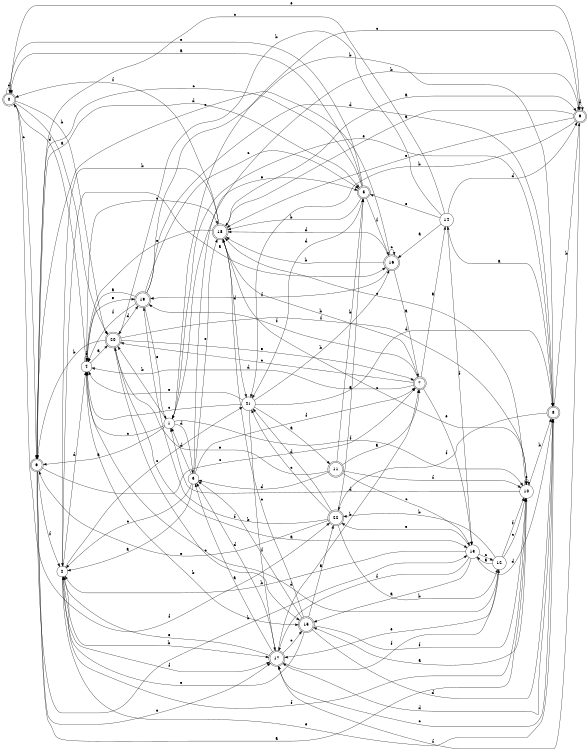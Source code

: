 digraph n19_9 {
__start0 [label="" shape="none"];

rankdir=LR;
size="8,5";

s0 [style="rounded,filled", color="black", fillcolor="white" shape="doublecircle", label="0"];
s1 [style="filled", color="black", fillcolor="white" shape="circle", label="1"];
s2 [style="filled", color="black", fillcolor="white" shape="circle", label="2"];
s3 [style="filled", color="black", fillcolor="white" shape="circle", label="3"];
s4 [style="filled", color="black", fillcolor="white" shape="circle", label="4"];
s5 [style="rounded,filled", color="black", fillcolor="white" shape="doublecircle", label="5"];
s6 [style="rounded,filled", color="black", fillcolor="white" shape="doublecircle", label="6"];
s7 [style="rounded,filled", color="black", fillcolor="white" shape="doublecircle", label="7"];
s8 [style="rounded,filled", color="black", fillcolor="white" shape="doublecircle", label="8"];
s9 [style="rounded,filled", color="black", fillcolor="white" shape="doublecircle", label="9"];
s10 [style="filled", color="black", fillcolor="white" shape="circle", label="10"];
s11 [style="rounded,filled", color="black", fillcolor="white" shape="doublecircle", label="11"];
s12 [style="filled", color="black", fillcolor="white" shape="circle", label="12"];
s13 [style="filled", color="black", fillcolor="white" shape="circle", label="13"];
s14 [style="filled", color="black", fillcolor="white" shape="circle", label="14"];
s15 [style="rounded,filled", color="black", fillcolor="white" shape="doublecircle", label="15"];
s16 [style="rounded,filled", color="black", fillcolor="white" shape="doublecircle", label="16"];
s17 [style="rounded,filled", color="black", fillcolor="white" shape="doublecircle", label="17"];
s18 [style="rounded,filled", color="black", fillcolor="white" shape="doublecircle", label="18"];
s19 [style="rounded,filled", color="black", fillcolor="white" shape="doublecircle", label="19"];
s20 [style="rounded,filled", color="black", fillcolor="white" shape="doublecircle", label="20"];
s21 [style="filled", color="black", fillcolor="white" shape="circle", label="21"];
s22 [style="rounded,filled", color="black", fillcolor="white" shape="doublecircle", label="22"];
s0 -> s20 [label="a"];
s0 -> s20 [label="b"];
s0 -> s6 [label="c"];
s0 -> s0 [label="d"];
s0 -> s9 [label="e"];
s0 -> s22 [label="f"];
s1 -> s6 [label="a"];
s1 -> s20 [label="b"];
s1 -> s4 [label="c"];
s1 -> s3 [label="d"];
s1 -> s5 [label="e"];
s1 -> s10 [label="f"];
s2 -> s16 [label="a"];
s2 -> s17 [label="b"];
s2 -> s21 [label="c"];
s2 -> s4 [label="d"];
s2 -> s8 [label="e"];
s2 -> s17 [label="f"];
s3 -> s2 [label="a"];
s3 -> s9 [label="b"];
s3 -> s2 [label="c"];
s3 -> s1 [label="d"];
s3 -> s18 [label="e"];
s3 -> s7 [label="f"];
s4 -> s20 [label="a"];
s4 -> s15 [label="b"];
s4 -> s18 [label="c"];
s4 -> s0 [label="d"];
s4 -> s19 [label="e"];
s4 -> s4 [label="f"];
s5 -> s0 [label="a"];
s5 -> s18 [label="b"];
s5 -> s6 [label="c"];
s5 -> s21 [label="d"];
s5 -> s0 [label="e"];
s5 -> s16 [label="f"];
s6 -> s10 [label="a"];
s6 -> s13 [label="b"];
s6 -> s7 [label="c"];
s6 -> s5 [label="d"];
s6 -> s17 [label="e"];
s6 -> s2 [label="f"];
s7 -> s14 [label="a"];
s7 -> s18 [label="b"];
s7 -> s20 [label="c"];
s7 -> s4 [label="d"];
s7 -> s13 [label="e"];
s7 -> s19 [label="f"];
s8 -> s14 [label="a"];
s8 -> s9 [label="b"];
s8 -> s17 [label="c"];
s8 -> s17 [label="d"];
s8 -> s1 [label="e"];
s8 -> s22 [label="f"];
s9 -> s18 [label="a"];
s9 -> s21 [label="b"];
s9 -> s1 [label="c"];
s9 -> s9 [label="d"];
s9 -> s18 [label="e"];
s9 -> s17 [label="f"];
s10 -> s15 [label="a"];
s10 -> s8 [label="b"];
s10 -> s18 [label="c"];
s10 -> s1 [label="d"];
s10 -> s10 [label="e"];
s10 -> s2 [label="f"];
s11 -> s7 [label="a"];
s11 -> s5 [label="b"];
s11 -> s13 [label="c"];
s11 -> s3 [label="d"];
s11 -> s20 [label="e"];
s11 -> s10 [label="f"];
s12 -> s13 [label="a"];
s12 -> s22 [label="b"];
s12 -> s10 [label="c"];
s12 -> s4 [label="d"];
s12 -> s17 [label="e"];
s12 -> s10 [label="f"];
s13 -> s15 [label="a"];
s13 -> s2 [label="b"];
s13 -> s12 [label="c"];
s13 -> s8 [label="d"];
s13 -> s22 [label="e"];
s13 -> s17 [label="f"];
s14 -> s16 [label="a"];
s14 -> s20 [label="b"];
s14 -> s6 [label="c"];
s14 -> s9 [label="d"];
s14 -> s5 [label="e"];
s14 -> s13 [label="f"];
s15 -> s22 [label="a"];
s15 -> s3 [label="b"];
s15 -> s18 [label="c"];
s15 -> s8 [label="d"];
s15 -> s2 [label="e"];
s15 -> s10 [label="f"];
s16 -> s7 [label="a"];
s16 -> s18 [label="b"];
s16 -> s16 [label="c"];
s16 -> s18 [label="d"];
s16 -> s6 [label="e"];
s16 -> s19 [label="f"];
s17 -> s3 [label="a"];
s17 -> s7 [label="b"];
s17 -> s15 [label="c"];
s17 -> s3 [label="d"];
s17 -> s2 [label="e"];
s17 -> s12 [label="f"];
s18 -> s9 [label="a"];
s18 -> s2 [label="b"];
s18 -> s10 [label="c"];
s18 -> s21 [label="d"];
s18 -> s4 [label="e"];
s18 -> s0 [label="f"];
s19 -> s4 [label="a"];
s19 -> s8 [label="b"];
s19 -> s5 [label="c"];
s19 -> s8 [label="d"];
s19 -> s1 [label="e"];
s19 -> s4 [label="f"];
s20 -> s13 [label="a"];
s20 -> s6 [label="b"];
s20 -> s15 [label="c"];
s20 -> s19 [label="d"];
s20 -> s7 [label="e"];
s20 -> s10 [label="f"];
s21 -> s11 [label="a"];
s21 -> s16 [label="b"];
s21 -> s4 [label="c"];
s21 -> s8 [label="d"];
s21 -> s4 [label="e"];
s21 -> s17 [label="f"];
s22 -> s5 [label="a"];
s22 -> s12 [label="b"];
s22 -> s21 [label="c"];
s22 -> s21 [label="d"];
s22 -> s6 [label="e"];
s22 -> s19 [label="f"];

}